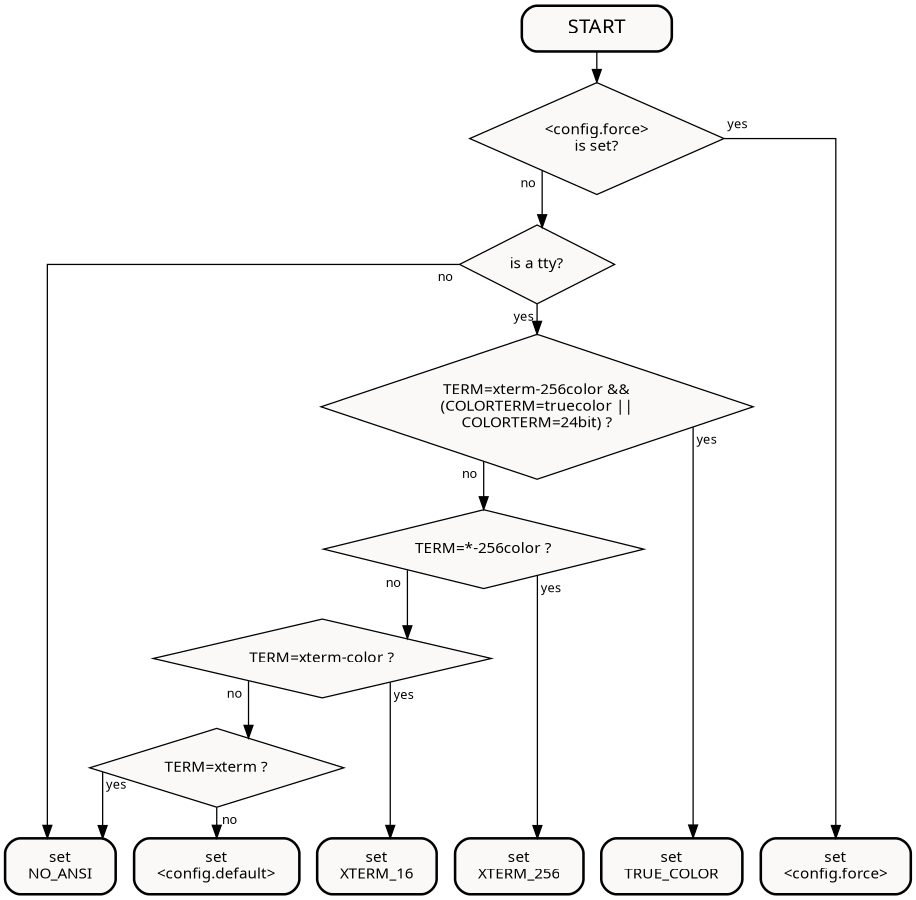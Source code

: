 digraph {
   rankdir = TB;
   nodesep = .2;
   ranksep = .33;
   splines=ortho;
   ratio=expand;
   size="8,6";

   node [
      fontname="Pragmasevka"
       fontsize=12
       margin=".125,.125"
       style="filled"
       color="#000000"
       fillcolor="#fbf8f8"
   ];
   edge [fontname = "Pragmasevka"  fontsize=10 ];

   start [shape=Mrecord label="START" style="filled,bold" fontname="ASM-Bold" fontsize=16 margin=".5,0"]
   is_config_force [shape=diamond label="<config.force>\nis set?"]
   is_a_tty [shape=diamond label="is a tty?" tailport=s]
   is_true [shape=diamond label="TERM=xterm-256color &&\n(COLORTERM=truecolor ||\nCOLORTERM=24bit) ?"]
   is_xterm [shape=diamond label="TERM=xterm ?"]
   is_256 [shape=diamond label="TERM=*-256color ?"]
   is_16 [shape=diamond label="TERM=xterm-color ?" ]

   node [margin=".25,.125" style="filled,bold" fontname="ASM-Bold" ]

   set_no_ansi [shape=Mrecord label="set\nNO_ANSI"]
   set_true_color [shape=Mrecord label="set\nTRUE_COLOR"]
   set_256 [shape=Mrecord label="set\nXTERM_256"]
   set_16 [shape=Mrecord label="set\nXTERM_16"]
   set_config_force [shape=Mrecord label="set\n\<config.force\>"]
   set_config_default [shape=Mrecord label="set\n\<config.default\>"]

   edge [labeldistance=1.5 labelangle=-45];

   start -> is_config_force []
   is_config_force -> is_a_tty [taillabel=no ]
   is_a_tty -> is_true [taillabel=yes ]
   is_true -> is_256 [taillabel=no ]
   is_256 -> is_16 [taillabel=no ]
   is_16 -> is_xterm [taillabel=no]

   edge [labeldistance=1.5 labelangle=45];

   is_xterm -> set_no_ansi [taillabel=yes minlen=1]
   is_config_force -> set_config_force [taillabel=yes minlen=6 tailport=e]
   is_a_tty -> set_no_ansi [taillabel=no]
   is_true -> set_true_color [taillabel=yes minlen=4 ]
   is_256 -> set_256 [taillabel=yes minlen=3]
   is_16 -> set_16 [taillabel=yes minlen=2 ]
   is_xterm -> set_config_default [taillabel=no]
}
